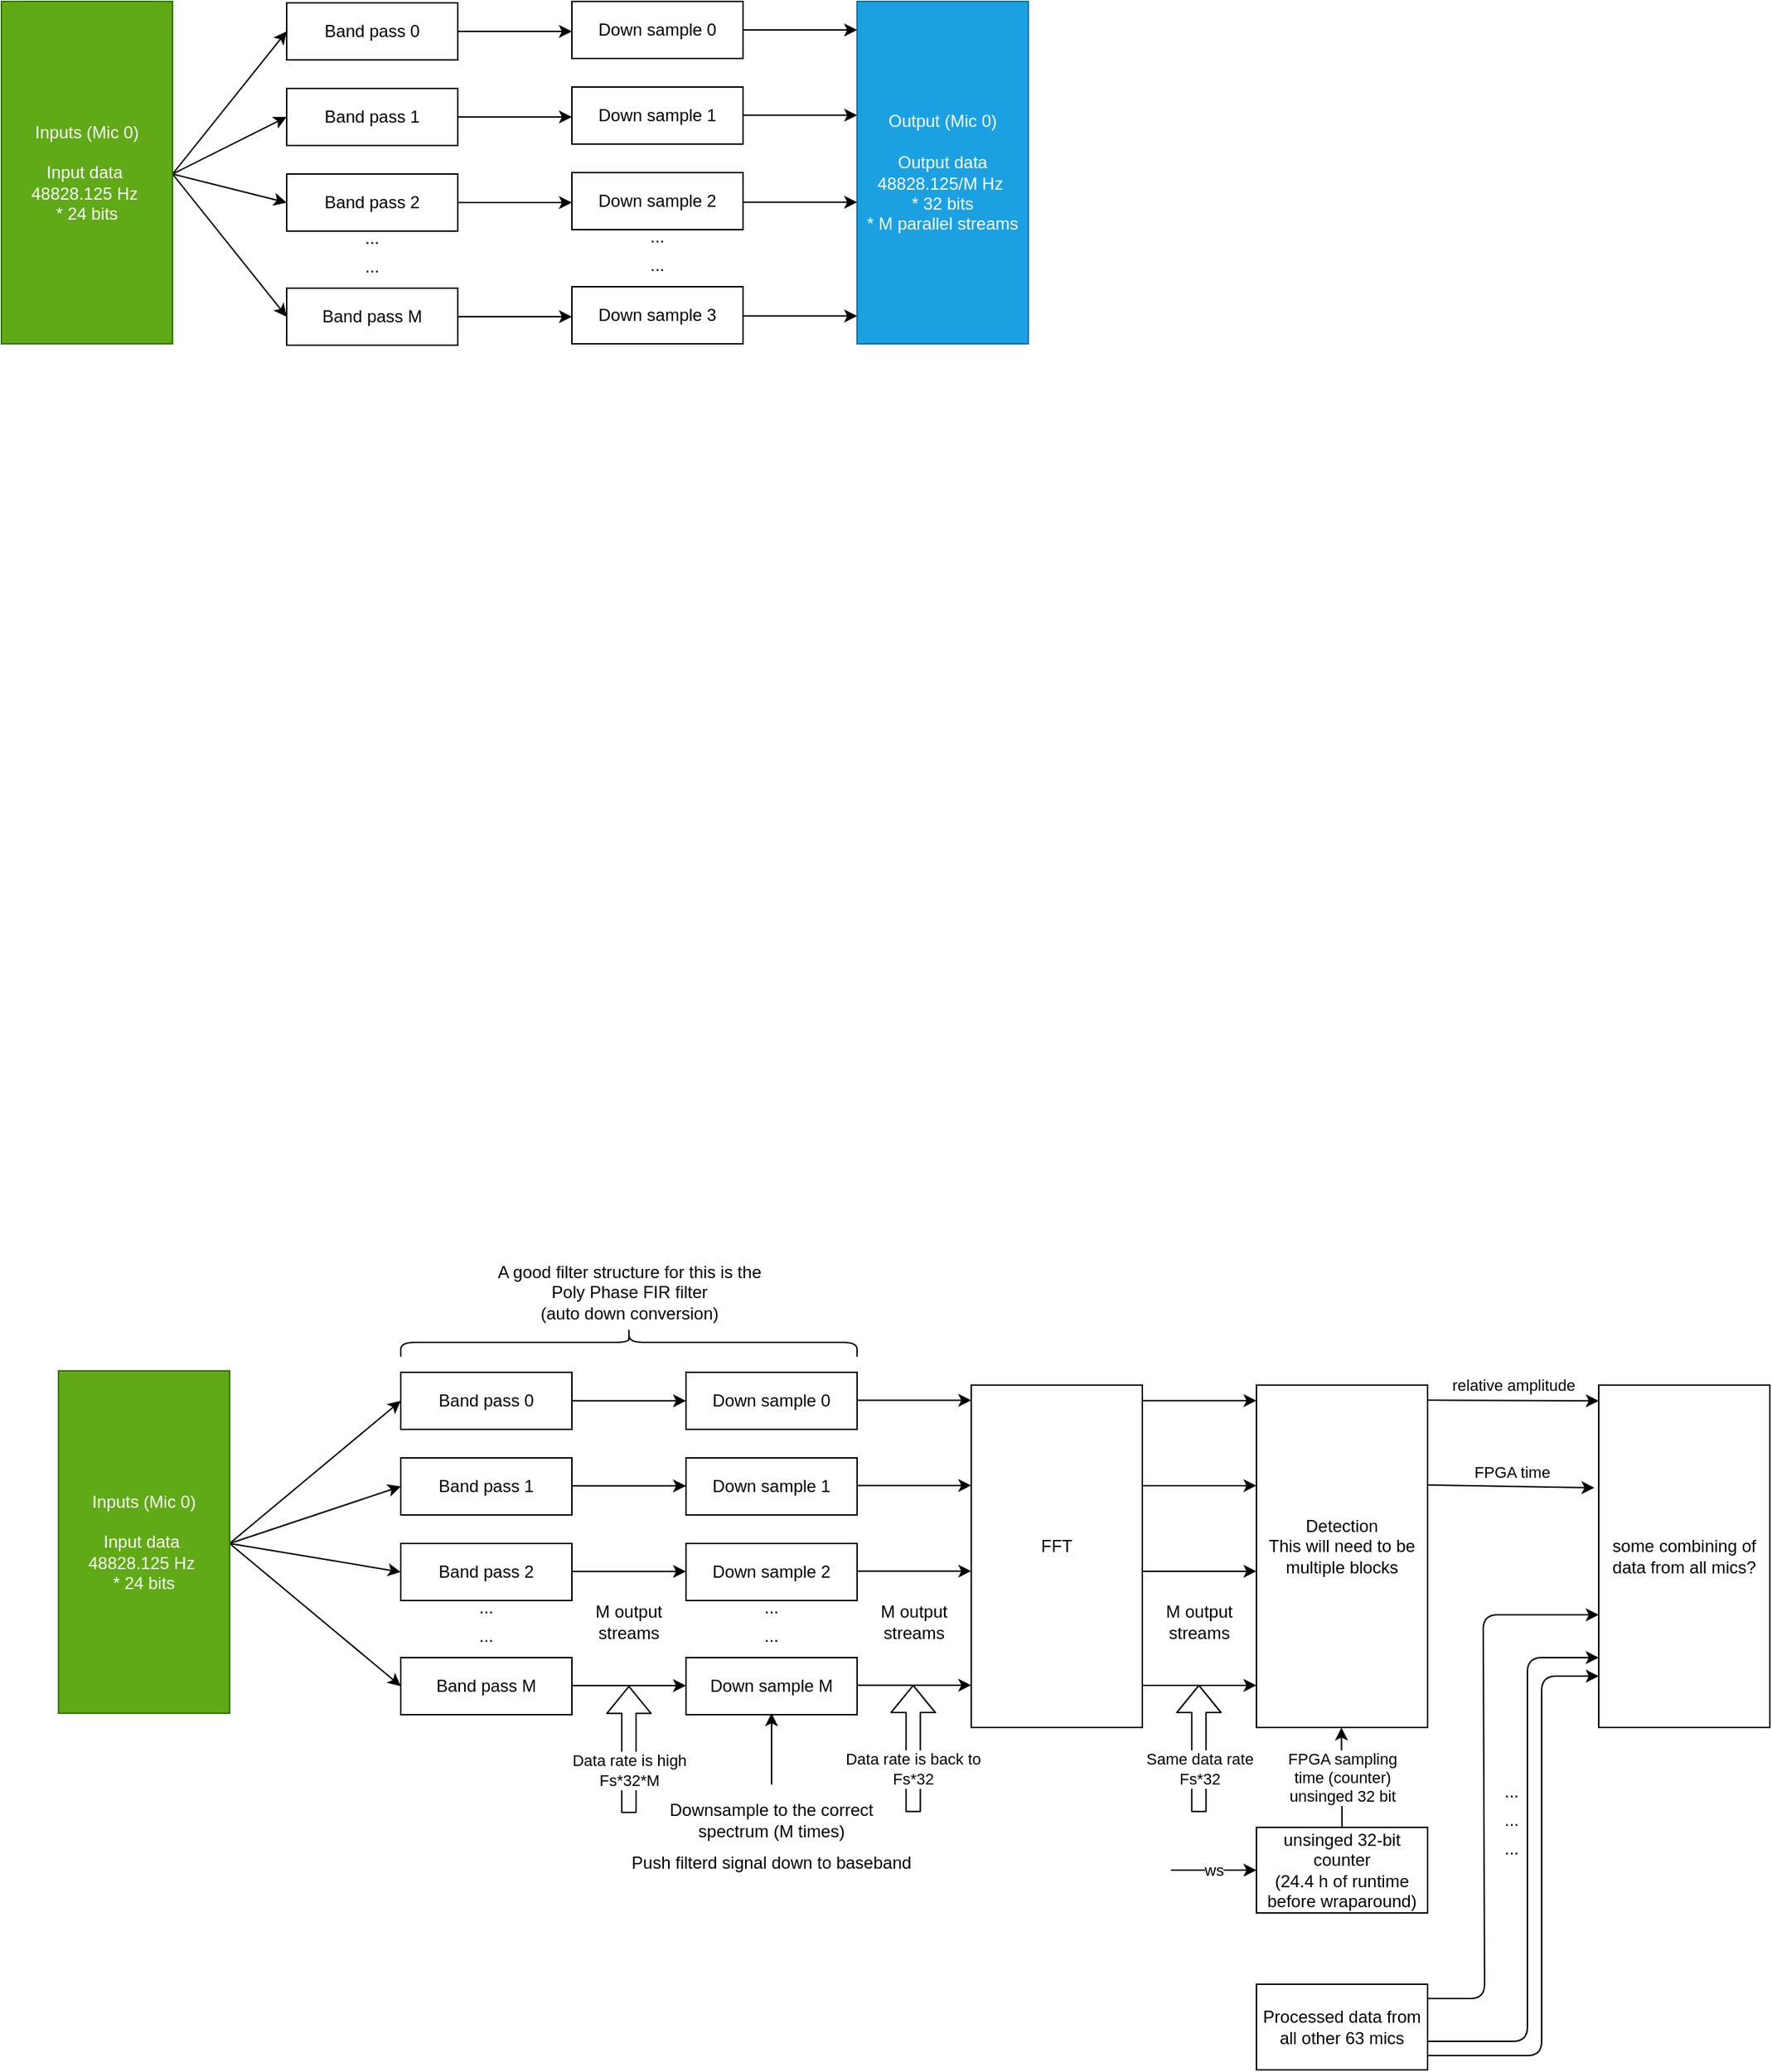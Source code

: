 <mxfile>
    <diagram id="6clEa1H5DmBXHuVkHicz" name="Page-1">
        <mxGraphModel dx="1810" dy="2300" grid="1" gridSize="10" guides="1" tooltips="1" connect="1" arrows="1" fold="1" page="1" pageScale="1" pageWidth="1169" pageHeight="827" math="0" shadow="0">
            <root>
                <mxCell id="0"/>
                <mxCell id="1" parent="0"/>
                <mxCell id="122" value="some combining of data from all mics?" style="rounded=0;whiteSpace=wrap;html=1;" parent="1" vertex="1">
                    <mxGeometry x="1200" y="210" width="120" height="240" as="geometry"/>
                </mxCell>
                <mxCell id="66" value="" style="endArrow=classic;html=1;entryX=0;entryY=0.5;entryDx=0;entryDy=0;" parent="1" target="69" edge="1">
                    <mxGeometry width="50" height="50" relative="1" as="geometry">
                        <mxPoint x="240.0" y="321" as="sourcePoint"/>
                        <mxPoint x="350" y="221" as="targetPoint"/>
                    </mxGeometry>
                </mxCell>
                <mxCell id="67" style="edgeStyle=none;html=1;exitX=1;exitY=0.5;exitDx=0;exitDy=0;entryX=0;entryY=0.5;entryDx=0;entryDy=0;" parent="1" target="71" edge="1">
                    <mxGeometry relative="1" as="geometry">
                        <mxPoint x="240.0" y="321" as="sourcePoint"/>
                    </mxGeometry>
                </mxCell>
                <mxCell id="68" style="edgeStyle=none;html=1;exitX=1;exitY=0.5;exitDx=0;exitDy=0;entryX=0;entryY=0.5;entryDx=0;entryDy=0;" parent="1" target="72" edge="1">
                    <mxGeometry relative="1" as="geometry">
                        <mxPoint x="240.0" y="321" as="sourcePoint"/>
                    </mxGeometry>
                </mxCell>
                <mxCell id="69" value="Band pass 0" style="rounded=0;whiteSpace=wrap;html=1;" parent="1" vertex="1">
                    <mxGeometry x="360" y="201" width="120" height="40" as="geometry"/>
                </mxCell>
                <mxCell id="70" value="Band pass 1" style="rounded=0;whiteSpace=wrap;html=1;" parent="1" vertex="1">
                    <mxGeometry x="360" y="261" width="120" height="40" as="geometry"/>
                </mxCell>
                <mxCell id="71" value="Band pass 2" style="rounded=0;whiteSpace=wrap;html=1;" parent="1" vertex="1">
                    <mxGeometry x="360" y="321" width="120" height="40" as="geometry"/>
                </mxCell>
                <mxCell id="72" value="Band pass M" style="rounded=0;whiteSpace=wrap;html=1;" parent="1" vertex="1">
                    <mxGeometry x="360" y="401" width="120" height="40" as="geometry"/>
                </mxCell>
                <mxCell id="73" value="..." style="text;html=1;strokeColor=none;fillColor=none;align=center;verticalAlign=middle;whiteSpace=wrap;rounded=0;" parent="1" vertex="1">
                    <mxGeometry x="390" y="351" width="60" height="30" as="geometry"/>
                </mxCell>
                <mxCell id="74" value="..." style="text;html=1;strokeColor=none;fillColor=none;align=center;verticalAlign=middle;whiteSpace=wrap;rounded=0;" parent="1" vertex="1">
                    <mxGeometry x="390" y="371" width="60" height="30" as="geometry"/>
                </mxCell>
                <mxCell id="75" value="" style="endArrow=classic;html=1;entryX=0;entryY=0.5;entryDx=0;entryDy=0;" parent="1" target="70" edge="1">
                    <mxGeometry width="50" height="50" relative="1" as="geometry">
                        <mxPoint x="240.0" y="321" as="sourcePoint"/>
                        <mxPoint x="360" y="221" as="targetPoint"/>
                    </mxGeometry>
                </mxCell>
                <mxCell id="76" value="" style="endArrow=classic;html=1;" parent="1" edge="1">
                    <mxGeometry width="50" height="50" relative="1" as="geometry">
                        <mxPoint x="480.0" y="221" as="sourcePoint"/>
                        <mxPoint x="560.0" y="221" as="targetPoint"/>
                    </mxGeometry>
                </mxCell>
                <mxCell id="77" value="" style="endArrow=classic;html=1;" parent="1" edge="1">
                    <mxGeometry width="50" height="50" relative="1" as="geometry">
                        <mxPoint x="480.0" y="280.66" as="sourcePoint"/>
                        <mxPoint x="560.0" y="280.66" as="targetPoint"/>
                    </mxGeometry>
                </mxCell>
                <mxCell id="78" value="" style="endArrow=classic;html=1;" parent="1" edge="1">
                    <mxGeometry width="50" height="50" relative="1" as="geometry">
                        <mxPoint x="480.0" y="340.66" as="sourcePoint"/>
                        <mxPoint x="560.0" y="340.66" as="targetPoint"/>
                    </mxGeometry>
                </mxCell>
                <mxCell id="79" value="" style="endArrow=classic;html=1;" parent="1" edge="1">
                    <mxGeometry width="50" height="50" relative="1" as="geometry">
                        <mxPoint x="480.0" y="420.66" as="sourcePoint"/>
                        <mxPoint x="560.0" y="420.66" as="targetPoint"/>
                    </mxGeometry>
                </mxCell>
                <mxCell id="80" value="" style="endArrow=classic;html=1;" parent="1" edge="1">
                    <mxGeometry width="50" height="50" relative="1" as="geometry">
                        <mxPoint x="680" y="220.67" as="sourcePoint"/>
                        <mxPoint x="760" y="220.67" as="targetPoint"/>
                    </mxGeometry>
                </mxCell>
                <mxCell id="81" value="" style="endArrow=classic;html=1;" parent="1" edge="1">
                    <mxGeometry width="50" height="50" relative="1" as="geometry">
                        <mxPoint x="680" y="280.33" as="sourcePoint"/>
                        <mxPoint x="760" y="280.33" as="targetPoint"/>
                    </mxGeometry>
                </mxCell>
                <mxCell id="82" value="" style="endArrow=classic;html=1;" parent="1" edge="1">
                    <mxGeometry width="50" height="50" relative="1" as="geometry">
                        <mxPoint x="680" y="340.33" as="sourcePoint"/>
                        <mxPoint x="760" y="340.33" as="targetPoint"/>
                    </mxGeometry>
                </mxCell>
                <mxCell id="83" value="" style="endArrow=classic;html=1;" parent="1" edge="1">
                    <mxGeometry width="50" height="50" relative="1" as="geometry">
                        <mxPoint x="680" y="420.33" as="sourcePoint"/>
                        <mxPoint x="760" y="420.33" as="targetPoint"/>
                    </mxGeometry>
                </mxCell>
                <mxCell id="86" value="Down sample 0" style="rounded=0;whiteSpace=wrap;html=1;" parent="1" vertex="1">
                    <mxGeometry x="560" y="201" width="120" height="40" as="geometry"/>
                </mxCell>
                <mxCell id="87" value="Down sample 1" style="rounded=0;whiteSpace=wrap;html=1;" parent="1" vertex="1">
                    <mxGeometry x="560" y="261" width="120" height="40" as="geometry"/>
                </mxCell>
                <mxCell id="88" value="Down sample 2" style="rounded=0;whiteSpace=wrap;html=1;" parent="1" vertex="1">
                    <mxGeometry x="560" y="321" width="120" height="40" as="geometry"/>
                </mxCell>
                <mxCell id="89" value="Down sample M" style="rounded=0;whiteSpace=wrap;html=1;" parent="1" vertex="1">
                    <mxGeometry x="560" y="401" width="120" height="40" as="geometry"/>
                </mxCell>
                <mxCell id="90" value="..." style="text;html=1;strokeColor=none;fillColor=none;align=center;verticalAlign=middle;whiteSpace=wrap;rounded=0;" parent="1" vertex="1">
                    <mxGeometry x="590" y="351" width="60" height="30" as="geometry"/>
                </mxCell>
                <mxCell id="91" value="..." style="text;html=1;strokeColor=none;fillColor=none;align=center;verticalAlign=middle;whiteSpace=wrap;rounded=0;" parent="1" vertex="1">
                    <mxGeometry x="590" y="371" width="60" height="30" as="geometry"/>
                </mxCell>
                <mxCell id="92" value="M output streams" style="text;html=1;strokeColor=none;fillColor=none;align=center;verticalAlign=middle;whiteSpace=wrap;rounded=0;" parent="1" vertex="1">
                    <mxGeometry x="680" y="361" width="80" height="30" as="geometry"/>
                </mxCell>
                <mxCell id="94" value="Inputs (Mic 0)&lt;br&gt;&lt;br&gt;&lt;span style=&quot;&quot;&gt;Input data&amp;nbsp;&lt;/span&gt;&lt;br style=&quot;&quot;&gt;&lt;span style=&quot;&quot;&gt;48828.125 Hz&amp;nbsp;&lt;br&gt;&lt;/span&gt;&lt;span style=&quot;&quot;&gt;* 24 bits&lt;/span&gt;" style="rounded=0;whiteSpace=wrap;html=1;fillColor=#60a917;fontColor=#ffffff;strokeColor=#2D7600;" parent="1" vertex="1">
                    <mxGeometry x="120" y="200" width="120" height="240" as="geometry"/>
                </mxCell>
                <mxCell id="95" value="Downsample to the correct spectrum (M times)" style="text;html=1;strokeColor=none;fillColor=none;align=center;verticalAlign=middle;whiteSpace=wrap;rounded=0;" parent="1" vertex="1">
                    <mxGeometry x="545" y="500" width="150" height="30" as="geometry"/>
                </mxCell>
                <mxCell id="97" value="Push filterd signal down to baseband" style="text;html=1;strokeColor=none;fillColor=none;align=center;verticalAlign=middle;whiteSpace=wrap;rounded=0;" parent="1" vertex="1">
                    <mxGeometry x="515" y="530" width="210" height="30" as="geometry"/>
                </mxCell>
                <mxCell id="98" value="" style="endArrow=classic;html=1;" parent="1" edge="1">
                    <mxGeometry width="50" height="50" relative="1" as="geometry">
                        <mxPoint x="880" y="220.83" as="sourcePoint"/>
                        <mxPoint x="960" y="220.83" as="targetPoint"/>
                    </mxGeometry>
                </mxCell>
                <mxCell id="99" value="" style="endArrow=classic;html=1;" parent="1" edge="1">
                    <mxGeometry width="50" height="50" relative="1" as="geometry">
                        <mxPoint x="880" y="280.49" as="sourcePoint"/>
                        <mxPoint x="960" y="280.49" as="targetPoint"/>
                    </mxGeometry>
                </mxCell>
                <mxCell id="100" value="" style="endArrow=classic;html=1;" parent="1" edge="1">
                    <mxGeometry width="50" height="50" relative="1" as="geometry">
                        <mxPoint x="880" y="340.49" as="sourcePoint"/>
                        <mxPoint x="960" y="340.49" as="targetPoint"/>
                    </mxGeometry>
                </mxCell>
                <mxCell id="101" value="" style="endArrow=classic;html=1;" parent="1" edge="1">
                    <mxGeometry width="50" height="50" relative="1" as="geometry">
                        <mxPoint x="880" y="420.49" as="sourcePoint"/>
                        <mxPoint x="960" y="420.49" as="targetPoint"/>
                    </mxGeometry>
                </mxCell>
                <mxCell id="104" value="M output streams" style="text;html=1;strokeColor=none;fillColor=none;align=center;verticalAlign=middle;whiteSpace=wrap;rounded=0;" parent="1" vertex="1">
                    <mxGeometry x="880" y="361" width="80" height="30" as="geometry"/>
                </mxCell>
                <mxCell id="105" value="FFT&lt;br&gt;&lt;br&gt;" style="rounded=0;whiteSpace=wrap;html=1;" parent="1" vertex="1">
                    <mxGeometry x="760" y="210" width="120" height="240" as="geometry"/>
                </mxCell>
                <mxCell id="106" value="Data rate is high&lt;br&gt;Fs*32*M" style="shape=flexArrow;endArrow=classic;html=1;" parent="1" target="79" edge="1">
                    <mxGeometry x="-0.328" width="50" height="50" relative="1" as="geometry">
                        <mxPoint x="520" y="510" as="sourcePoint"/>
                        <mxPoint x="720" y="370" as="targetPoint"/>
                        <mxPoint as="offset"/>
                    </mxGeometry>
                </mxCell>
                <mxCell id="108" value="M output streams" style="text;html=1;strokeColor=none;fillColor=none;align=center;verticalAlign=middle;whiteSpace=wrap;rounded=0;" parent="1" vertex="1">
                    <mxGeometry x="480" y="361" width="80" height="30" as="geometry"/>
                </mxCell>
                <mxCell id="109" value="Data rate is back to&lt;br&gt;Fs*32" style="shape=flexArrow;endArrow=classic;html=1;" parent="1" edge="1">
                    <mxGeometry x="-0.328" width="50" height="50" relative="1" as="geometry">
                        <mxPoint x="719.31" y="509.34" as="sourcePoint"/>
                        <mxPoint x="719.31" y="420.0" as="targetPoint"/>
                        <mxPoint as="offset"/>
                    </mxGeometry>
                </mxCell>
                <mxCell id="110" value="Same data rate&lt;br&gt;Fs*32" style="shape=flexArrow;endArrow=classic;html=1;" parent="1" edge="1">
                    <mxGeometry x="-0.328" width="50" height="50" relative="1" as="geometry">
                        <mxPoint x="919.66" y="509.34" as="sourcePoint"/>
                        <mxPoint x="919.66" y="420" as="targetPoint"/>
                        <mxPoint as="offset"/>
                    </mxGeometry>
                </mxCell>
                <mxCell id="111" value="Detection&lt;br&gt;This will need to be multiple blocks&lt;br&gt;&lt;br&gt;" style="rounded=0;whiteSpace=wrap;html=1;" parent="1" vertex="1">
                    <mxGeometry x="960" y="210" width="120" height="240" as="geometry"/>
                </mxCell>
                <mxCell id="112" value="FPGA sampling&lt;br&gt;time (counter)&lt;br&gt;unsinged 32 bit" style="endArrow=classic;html=1;" parent="1" edge="1">
                    <mxGeometry width="50" height="50" relative="1" as="geometry">
                        <mxPoint x="1020" y="520" as="sourcePoint"/>
                        <mxPoint x="1019.58" y="450" as="targetPoint"/>
                    </mxGeometry>
                </mxCell>
                <mxCell id="113" value="unsinged 32-bit counter&lt;br&gt;(24.4 h of runtime before wraparound)" style="rounded=0;whiteSpace=wrap;html=1;" parent="1" vertex="1">
                    <mxGeometry x="960" y="520" width="120" height="60" as="geometry"/>
                </mxCell>
                <mxCell id="114" value="ws" style="endArrow=classic;html=1;" parent="1" edge="1">
                    <mxGeometry width="50" height="50" relative="1" as="geometry">
                        <mxPoint x="900" y="550" as="sourcePoint"/>
                        <mxPoint x="960" y="550" as="targetPoint"/>
                    </mxGeometry>
                </mxCell>
                <mxCell id="116" value="relative amplitude" style="endArrow=classic;html=1;" parent="1" edge="1">
                    <mxGeometry y="11" width="50" height="50" relative="1" as="geometry">
                        <mxPoint x="1080" y="220.5" as="sourcePoint"/>
                        <mxPoint x="1200" y="221" as="targetPoint"/>
                        <mxPoint as="offset"/>
                    </mxGeometry>
                </mxCell>
                <mxCell id="119" value="FPGA time" style="endArrow=classic;html=1;" parent="1" edge="1">
                    <mxGeometry y="10" width="50" height="50" relative="1" as="geometry">
                        <mxPoint x="1080" y="280" as="sourcePoint"/>
                        <mxPoint x="1197" y="282" as="targetPoint"/>
                        <mxPoint as="offset"/>
                    </mxGeometry>
                </mxCell>
                <mxCell id="123" value="" style="endArrow=classic;html=1;" parent="1" edge="1">
                    <mxGeometry width="50" height="50" relative="1" as="geometry">
                        <mxPoint x="1080" y="680" as="sourcePoint"/>
                        <mxPoint x="1200" y="414" as="targetPoint"/>
                        <Array as="points">
                            <mxPoint x="1160" y="680"/>
                            <mxPoint x="1160" y="414"/>
                        </Array>
                    </mxGeometry>
                </mxCell>
                <mxCell id="124" value="" style="endArrow=classic;html=1;" parent="1" edge="1">
                    <mxGeometry width="50" height="50" relative="1" as="geometry">
                        <mxPoint x="1080" y="670" as="sourcePoint"/>
                        <mxPoint x="1200" y="401" as="targetPoint"/>
                        <Array as="points">
                            <mxPoint x="1150" y="670"/>
                            <mxPoint x="1150" y="401"/>
                        </Array>
                    </mxGeometry>
                </mxCell>
                <mxCell id="125" value="" style="endArrow=classic;html=1;" parent="1" edge="1">
                    <mxGeometry width="50" height="50" relative="1" as="geometry">
                        <mxPoint x="1080" y="640" as="sourcePoint"/>
                        <mxPoint x="1200" y="371" as="targetPoint"/>
                        <Array as="points">
                            <mxPoint x="1120" y="640"/>
                            <mxPoint x="1119" y="371"/>
                        </Array>
                    </mxGeometry>
                </mxCell>
                <mxCell id="126" value="..." style="text;html=1;strokeColor=none;fillColor=none;align=center;verticalAlign=middle;whiteSpace=wrap;rounded=0;" parent="1" vertex="1">
                    <mxGeometry x="1109" y="520" width="60" height="30" as="geometry"/>
                </mxCell>
                <mxCell id="127" value="..." style="text;html=1;strokeColor=none;fillColor=none;align=center;verticalAlign=middle;whiteSpace=wrap;rounded=0;" parent="1" vertex="1">
                    <mxGeometry x="1109" y="500" width="60" height="30" as="geometry"/>
                </mxCell>
                <mxCell id="128" value="..." style="text;html=1;strokeColor=none;fillColor=none;align=center;verticalAlign=middle;whiteSpace=wrap;rounded=0;" parent="1" vertex="1">
                    <mxGeometry x="1109" y="480" width="60" height="30" as="geometry"/>
                </mxCell>
                <mxCell id="130" value="Processed data from all other 63 mics" style="rounded=0;whiteSpace=wrap;html=1;" parent="1" vertex="1">
                    <mxGeometry x="960" y="630" width="120" height="60" as="geometry"/>
                </mxCell>
                <mxCell id="131" value="" style="shape=curlyBracket;whiteSpace=wrap;html=1;rounded=1;labelPosition=left;verticalLabelPosition=middle;align=right;verticalAlign=middle;direction=south;" parent="1" vertex="1">
                    <mxGeometry x="360" y="170" width="320" height="20" as="geometry"/>
                </mxCell>
                <mxCell id="132" value="" style="endArrow=classic;html=1;" parent="1" edge="1">
                    <mxGeometry width="50" height="50" relative="1" as="geometry">
                        <mxPoint x="620" y="490" as="sourcePoint"/>
                        <mxPoint x="620" y="440" as="targetPoint"/>
                    </mxGeometry>
                </mxCell>
                <mxCell id="133" value="A good filter structure for this is the &lt;br&gt;Poly Phase FIR filter &lt;br&gt;(auto down conversion)" style="text;html=1;strokeColor=none;fillColor=none;align=center;verticalAlign=middle;whiteSpace=wrap;rounded=0;" parent="1" vertex="1">
                    <mxGeometry x="407.5" y="130" width="225" height="30" as="geometry"/>
                </mxCell>
                <mxCell id="134" value="" style="endArrow=classic;html=1;entryX=0;entryY=0.5;entryDx=0;entryDy=0;" edge="1" parent="1" target="138">
                    <mxGeometry width="50" height="50" relative="1" as="geometry">
                        <mxPoint x="200.0" y="-639" as="sourcePoint"/>
                        <mxPoint x="310" y="-739" as="targetPoint"/>
                    </mxGeometry>
                </mxCell>
                <mxCell id="135" style="edgeStyle=none;html=1;exitX=1;exitY=0.5;exitDx=0;exitDy=0;entryX=0;entryY=0.5;entryDx=0;entryDy=0;" edge="1" parent="1" target="142">
                    <mxGeometry relative="1" as="geometry">
                        <mxPoint x="200.0" y="-639" as="sourcePoint"/>
                    </mxGeometry>
                </mxCell>
                <mxCell id="136" style="edgeStyle=none;html=1;exitX=1;exitY=0.5;exitDx=0;exitDy=0;entryX=0;entryY=0.5;entryDx=0;entryDy=0;" edge="1" parent="1" target="144">
                    <mxGeometry relative="1" as="geometry">
                        <mxPoint x="200.0" y="-639" as="sourcePoint"/>
                    </mxGeometry>
                </mxCell>
                <mxCell id="137" style="edgeStyle=none;html=1;entryX=0;entryY=0.5;entryDx=0;entryDy=0;" edge="1" parent="1" source="138">
                    <mxGeometry relative="1" as="geometry">
                        <mxPoint x="480" y="-739" as="targetPoint"/>
                    </mxGeometry>
                </mxCell>
                <mxCell id="138" value="Band pass 0" style="rounded=0;whiteSpace=wrap;html=1;" vertex="1" parent="1">
                    <mxGeometry x="280" y="-759" width="120" height="40" as="geometry"/>
                </mxCell>
                <mxCell id="139" style="edgeStyle=none;html=1;entryX=0;entryY=0.5;entryDx=0;entryDy=0;" edge="1" parent="1" source="140">
                    <mxGeometry relative="1" as="geometry">
                        <mxPoint x="480" y="-679" as="targetPoint"/>
                    </mxGeometry>
                </mxCell>
                <mxCell id="140" value="Band pass 1" style="rounded=0;whiteSpace=wrap;html=1;" vertex="1" parent="1">
                    <mxGeometry x="280" y="-699" width="120" height="40" as="geometry"/>
                </mxCell>
                <mxCell id="141" style="edgeStyle=none;html=1;entryX=0;entryY=0.5;entryDx=0;entryDy=0;" edge="1" parent="1" source="142">
                    <mxGeometry relative="1" as="geometry">
                        <mxPoint x="480" y="-619" as="targetPoint"/>
                    </mxGeometry>
                </mxCell>
                <mxCell id="142" value="Band pass 2" style="rounded=0;whiteSpace=wrap;html=1;" vertex="1" parent="1">
                    <mxGeometry x="280" y="-639" width="120" height="40" as="geometry"/>
                </mxCell>
                <mxCell id="143" style="edgeStyle=none;html=1;entryX=0;entryY=0.5;entryDx=0;entryDy=0;" edge="1" parent="1" source="144">
                    <mxGeometry relative="1" as="geometry">
                        <mxPoint x="480" y="-539" as="targetPoint"/>
                    </mxGeometry>
                </mxCell>
                <mxCell id="144" value="Band pass M" style="rounded=0;whiteSpace=wrap;html=1;" vertex="1" parent="1">
                    <mxGeometry x="280" y="-559" width="120" height="40" as="geometry"/>
                </mxCell>
                <mxCell id="145" value="..." style="text;html=1;strokeColor=none;fillColor=none;align=center;verticalAlign=middle;whiteSpace=wrap;rounded=0;" vertex="1" parent="1">
                    <mxGeometry x="310" y="-609" width="60" height="30" as="geometry"/>
                </mxCell>
                <mxCell id="146" value="..." style="text;html=1;strokeColor=none;fillColor=none;align=center;verticalAlign=middle;whiteSpace=wrap;rounded=0;" vertex="1" parent="1">
                    <mxGeometry x="310" y="-589" width="60" height="30" as="geometry"/>
                </mxCell>
                <mxCell id="147" value="" style="endArrow=classic;html=1;entryX=0;entryY=0.5;entryDx=0;entryDy=0;" edge="1" parent="1" target="140">
                    <mxGeometry width="50" height="50" relative="1" as="geometry">
                        <mxPoint x="200.0" y="-639" as="sourcePoint"/>
                        <mxPoint x="320" y="-739" as="targetPoint"/>
                    </mxGeometry>
                </mxCell>
                <mxCell id="148" value="Inputs (Mic 0)&lt;br&gt;&lt;br&gt;&lt;span style=&quot;&quot;&gt;Input data&amp;nbsp;&lt;/span&gt;&lt;br style=&quot;&quot;&gt;&lt;span style=&quot;&quot;&gt;48828.125 Hz&amp;nbsp;&lt;br&gt;&lt;/span&gt;&lt;span style=&quot;&quot;&gt;* 24 bits&lt;/span&gt;" style="rounded=0;whiteSpace=wrap;html=1;fillColor=#60a917;fontColor=#ffffff;strokeColor=#2D7600;" vertex="1" parent="1">
                    <mxGeometry x="80" y="-760" width="120" height="240" as="geometry"/>
                </mxCell>
                <mxCell id="149" value="Down sample 0" style="rounded=0;whiteSpace=wrap;html=1;" vertex="1" parent="1">
                    <mxGeometry x="480" y="-760" width="120" height="40" as="geometry"/>
                </mxCell>
                <mxCell id="150" value="Down sample 1" style="rounded=0;whiteSpace=wrap;html=1;" vertex="1" parent="1">
                    <mxGeometry x="480" y="-700" width="120" height="40" as="geometry"/>
                </mxCell>
                <mxCell id="151" value="Down sample 2" style="rounded=0;whiteSpace=wrap;html=1;" vertex="1" parent="1">
                    <mxGeometry x="480" y="-640" width="120" height="40" as="geometry"/>
                </mxCell>
                <mxCell id="152" value="Down sample 3" style="rounded=0;whiteSpace=wrap;html=1;" vertex="1" parent="1">
                    <mxGeometry x="480" y="-560" width="120" height="40" as="geometry"/>
                </mxCell>
                <mxCell id="153" value="..." style="text;html=1;strokeColor=none;fillColor=none;align=center;verticalAlign=middle;whiteSpace=wrap;rounded=0;" vertex="1" parent="1">
                    <mxGeometry x="510" y="-610" width="60" height="30" as="geometry"/>
                </mxCell>
                <mxCell id="154" value="..." style="text;html=1;strokeColor=none;fillColor=none;align=center;verticalAlign=middle;whiteSpace=wrap;rounded=0;" vertex="1" parent="1">
                    <mxGeometry x="510" y="-590" width="60" height="30" as="geometry"/>
                </mxCell>
                <mxCell id="155" value="Output (Mic 0)&lt;br&gt;&lt;br&gt;&lt;span style=&quot;&quot;&gt;Output data&lt;/span&gt;&lt;div&gt;&lt;span style=&quot;&quot;&gt;48828.125/M Hz&amp;nbsp;&lt;br&gt;&lt;/span&gt;&lt;span style=&quot;&quot;&gt;* 32 bits&lt;/span&gt;&lt;/div&gt;&lt;div&gt;&lt;span style=&quot;&quot;&gt;* M parallel streams&lt;/span&gt;&lt;/div&gt;" style="rounded=0;whiteSpace=wrap;html=1;fillColor=#1ba1e2;fontColor=#ffffff;strokeColor=#006EAF;" vertex="1" parent="1">
                    <mxGeometry x="680" y="-760" width="120" height="240" as="geometry"/>
                </mxCell>
                <mxCell id="156" style="edgeStyle=none;html=1;" edge="1" parent="1" source="149">
                    <mxGeometry relative="1" as="geometry">
                        <mxPoint x="680" y="-740" as="targetPoint"/>
                    </mxGeometry>
                </mxCell>
                <mxCell id="157" style="edgeStyle=none;html=1;" edge="1" parent="1">
                    <mxGeometry relative="1" as="geometry">
                        <mxPoint x="600" y="-680.2" as="sourcePoint"/>
                        <mxPoint x="680" y="-680.2" as="targetPoint"/>
                    </mxGeometry>
                </mxCell>
                <mxCell id="158" style="edgeStyle=none;html=1;" edge="1" parent="1">
                    <mxGeometry relative="1" as="geometry">
                        <mxPoint x="600" y="-619.2" as="sourcePoint"/>
                        <mxPoint x="680" y="-619.2" as="targetPoint"/>
                    </mxGeometry>
                </mxCell>
                <mxCell id="159" style="edgeStyle=none;html=1;" edge="1" parent="1">
                    <mxGeometry relative="1" as="geometry">
                        <mxPoint x="600" y="-539.5" as="sourcePoint"/>
                        <mxPoint x="680" y="-539.5" as="targetPoint"/>
                    </mxGeometry>
                </mxCell>
            </root>
        </mxGraphModel>
    </diagram>
</mxfile>